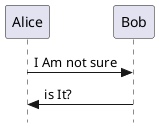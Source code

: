 @startuml HelloWorld
skinparam Style strictuml
Alice -> Bob: I Am not sure
Alice <- Bob: is It?
@enduml